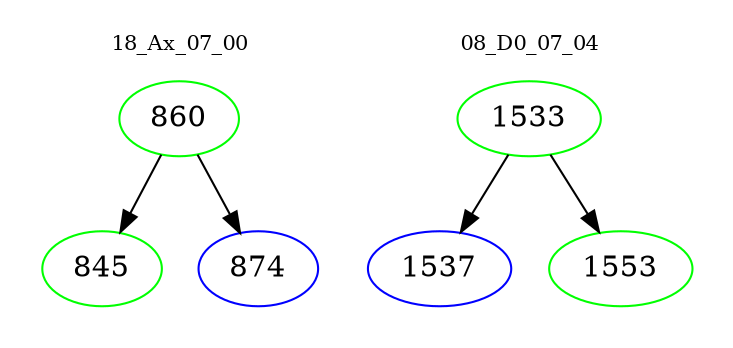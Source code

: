 digraph{
subgraph cluster_0 {
color = white
label = "18_Ax_07_00";
fontsize=10;
T0_860 [label="860", color="green"]
T0_860 -> T0_845 [color="black"]
T0_845 [label="845", color="green"]
T0_860 -> T0_874 [color="black"]
T0_874 [label="874", color="blue"]
}
subgraph cluster_1 {
color = white
label = "08_D0_07_04";
fontsize=10;
T1_1533 [label="1533", color="green"]
T1_1533 -> T1_1537 [color="black"]
T1_1537 [label="1537", color="blue"]
T1_1533 -> T1_1553 [color="black"]
T1_1553 [label="1553", color="green"]
}
}

